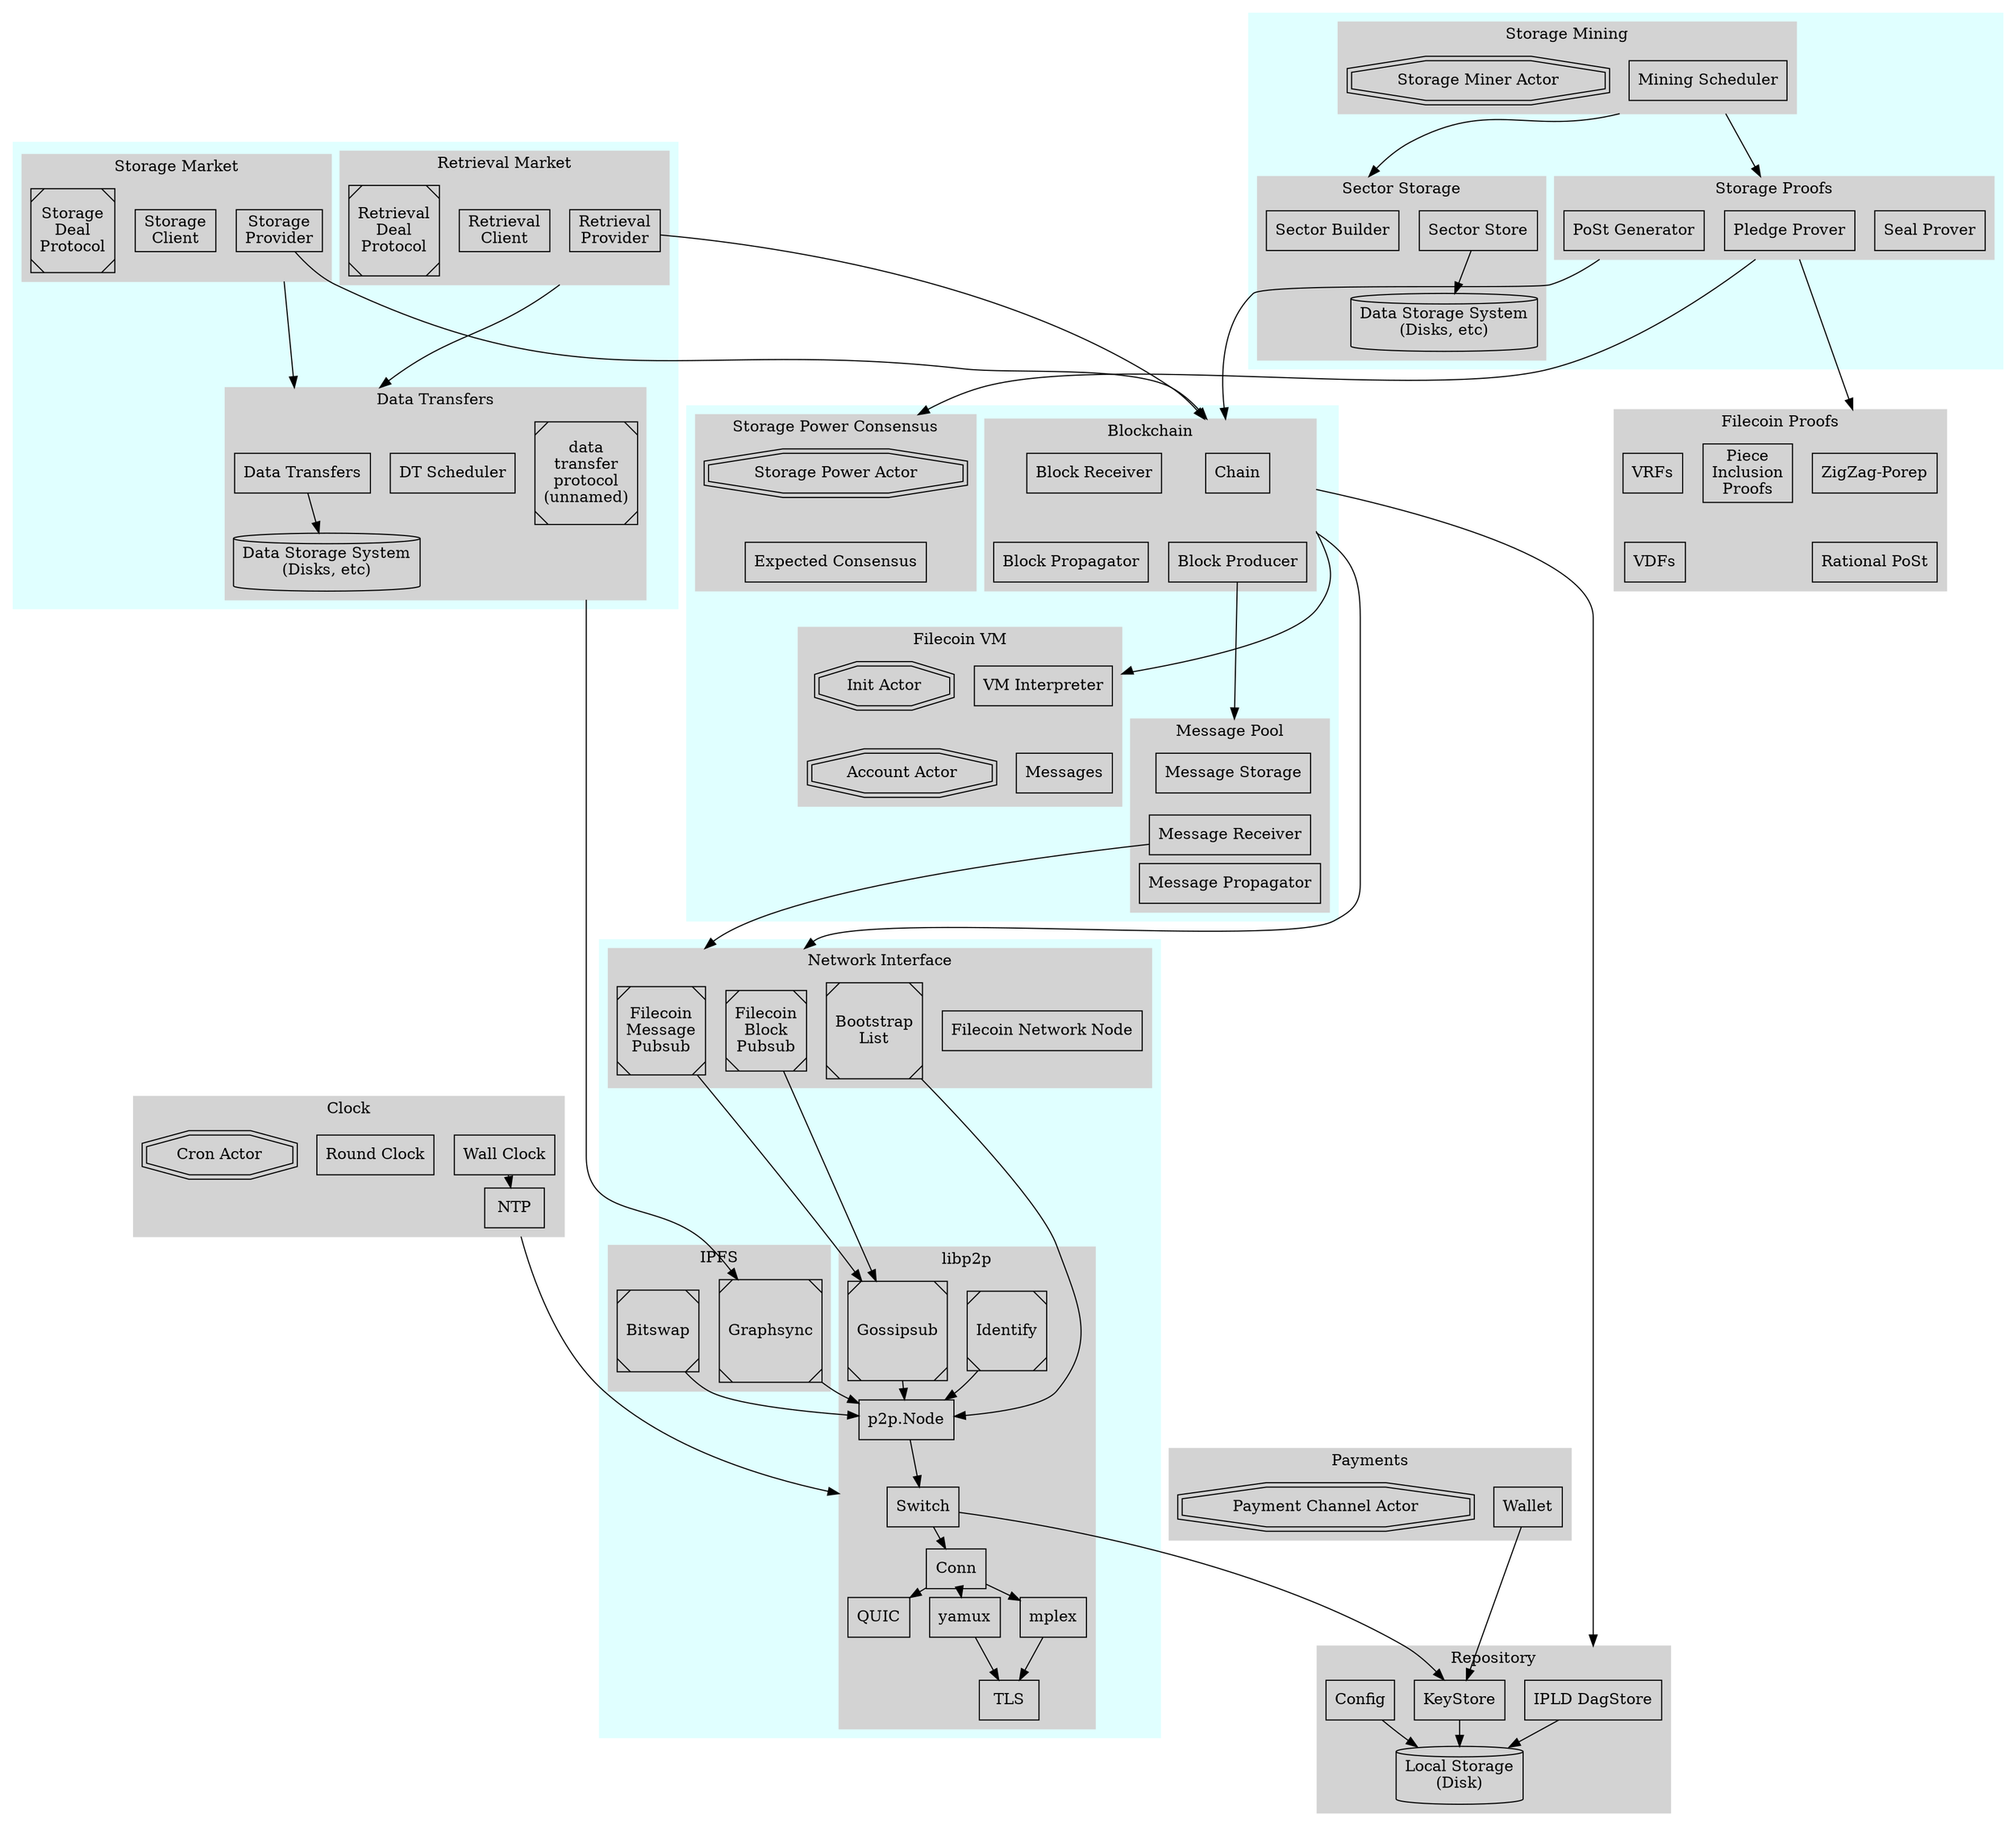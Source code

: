 digraph Filecoin {
  compound=true;
  ranksep=0.1;


  subgraph cluster_blockchain_subgroup {
    color=lightcyan1
    style=filled

    subgraph cluster_blockchain {
      style=filled
      color=lightgrey
      label = "Blockchain"

      { // components
        node [shape=box]
        "Chain"
        "Block Receiver"
        "Block Propagator"
        "Block Producer"
      }

      "Chain" -> "Block Producer" [style=invis]
      "Block Receiver" -> "Block Propagator" [style=invis]
    }

    subgraph cluster_vm {
      style=filled
      color=lightgrey
      label = "Filecoin VM"

      { // components
        node [shape=box]
        "VM Interpreter"
        "Messages"
      }

      { // actors
        node [shape=doubleoctagon]
        "Init Actor"
        "Account Actor"
      }

      "Init Actor" -> "Account Actor" [style=invis]
      "VM Interpreter" -> "Messages" [style=invis]
    }

    subgraph cluster_messagepool {
      style=filled
      color=lightgrey
      label = "Message Pool"

      { // components
        node [shape=box]
        "Message Storage"
        "Message Propagator"
        "Message Receiver"
      }

      "Message Storage" -> "Message Receiver" -> "Message Propagator" [style=invis]
    }


    subgraph cluster_storagepowerconsensus {
      style=filled
      color=lightgrey
      label = "Storage Power Consensus"

      { // components
        node [shape=box]
        "Expected Consensus"
      }

      { // actors
        node [shape=doubleoctagon]
        "Storage Power Actor"
      }

      "Storage Power Actor" -> "Expected Consensus" [style=invis]
    }
  }


  subgraph cluster_payments {
    style=filled
    color=lightgrey
    label = "Payments"

    { // components
      node [shape=box]
      "Wallet"
    }

    { // actors
      node [shape=doubleoctagon]
      "Payment Channel Actor"
    }
  }

  subgraph cluster_markets {
    color=lightcyan1
    style=filled

    subgraph cluster_storagemarket {
      style=filled
      color=lightgrey
      label = "Storage Market"

      { // components
        node [shape=box]
        "Storage Provider" [label="Storage\nProvider"]
        "Storage Client" [label="Storage\nClient"]
      }

      { // libp2p protocols
        node [shape=Msquare]
        "Storage Deal Protocol" [label="Storage\nDeal\nProtocol"]
      }

    }

    subgraph cluster_retrievalmarket {
      style=filled
      color=lightgrey
      label = "Retrieval Market"

      { // components
        node [shape=box]
        "Retrieval Provider" [label="Retrieval\nProvider"]
        "Retrieval Client" [label="Retrieval\nClient"]
      }

      { // libp2p protocols
        node [shape=Msquare]
        "Retrieval Deal Protocol" [label="Retrieval\nDeal\nProtocol"]
      }

    }

    subgraph cluster_datatransfers {
      style=filled
      color=lightgrey
      label = "Data Transfers"

      { // components
        node [shape=box]
        "Data Transfers"
        "DT Scheduler"
      }

      { // libp2p protocols
        node [shape=Msquare]
        "AuthSwap" [label="data\ntransfer\nprotocol\n(unnamed)"]
      }

      "Disk2" [shape=cylinder, label="Data Storage System\n(Disks, etc)"]

      "Data Transfers" -> "Disk2"

    }
  }

  subgraph cluster_storageminerprocess {
    color=lightcyan1
    style=filled

    subgraph cluster_storagemining {
      style=filled
      color=lightgrey
      label = "Storage Mining"

      { // components
        node [shape=box]
        "Mining Scheduler"
      }

      { // actors
        node [shape=doubleoctagon]
        "Storage Miner Actor"
      }
    }

    subgraph cluster_sectorstorage {
      style=filled
      color=lightgrey
      label = "Sector Storage"

      { // components
        node [shape=box]
        "Sector Store"
        "Sector Builder"
      }
      "Disks" [shape=cylinder, label="Data Storage System\n(Disks, etc)"]

      "Sector Store"
      "Sector Builder"
      "Sector Store" -> "Disks"
    }

    subgraph cluster_filproofs_subsystem {
      style=filled
      color=lightgrey
      label = "Storage Proofs"

      { // components
        node [shape=box]
        "Seal Prover"
        "PoSt Generator"
        "Pledge Prover"
      } 
    }
  }
    
  subgraph cluster_filproofs_lib {
    style=filled
    color=lightgrey
    label = "Filecoin Proofs"

    { // components
      node [shape=box]
      "ZigZag-Porep"
      "Rational PoSt"
      "Piece Inclusion Proofs" [label="Piece\nInclusion\nProofs"]
      "VRFs"
      "VDFs"
    }

    "ZigZag-Porep" -> "Rational PoSt" [style=invis]
    VRFs -> VDFs [style=invis]
  }
 

  subgraph cluster_clock {
    style=filled
    color=lightgrey
    label = "Clock"

    { // components
      node [shape=box]
      "Wall Clock"
      "NTP"
      "Round Clock"
    }

    { // actors
      node [shape=doubleoctagon]
      "Cron Actor"
    }

    { // libp2p protocols
      node [shape=Msquare]
      "NTP"
    }
    "Wall Clock" -> "NTP"
  }

  subgraph cluster_repository {
    style=filled
    color=lightgrey
    label = "Repository"

    { // components
      node [shape=box]
      "Config"
      "KeyStore"
      "IPLD DagStore"
    }
    "Local Storage" [shape=cylinder,label="Local Storage\n(Disk)"]

    "IPLD DagStore" -> "Local Storage"
    "Config" -> "Local Storage"
    "KeyStore" -> "Local Storage"
  }



  subgraph cluster_net {
    color=lightcyan1
    style=filled

    subgraph cluster_network {
      style=filled
      color=lightgrey
      label = "Network Interface"

      { // components
        node [shape=box]
        "Filecoin Network Node"
      }

      { // libp2p protocols
        node [shape=Msquare]
        "Block Pubsub" [label="Filecoin\nBlock\nPubsub"]
        "Message Pubsub" [label="Filecoin\nMessage\nPubsub"]
        "Bootstrap List" [label="Bootstrap\nList"]
      }
    }

    subgraph cluster_ipfs {
      style=filled
      color=lightgrey
      label = "IPFS"

      { // libp2p protocols
        node [shape=Msquare]
        "Graphsync"
        "Bitswap"
      }
    }

    subgraph cluster_libp2p {
      style=filled
      color=lightgrey
      label = "libp2p"

      { // components
        node [shape=box]
        "p2p.Node"
        "Switch"
        "Conn"
        "TLS"
        "QUIC"
        "yamux"
        "mplex"
      }

      { // libp2p protocols
        node [shape=Msquare]
        "Identify"
        "Gossipsub"
      }

      "Identify" -> "p2p.Node"
      "Gossipsub" -> "p2p.Node"
      "Graphsync" -> "p2p.Node"
      "Bitswap" -> "p2p.Node"

      "p2p.Node" -> "Switch"
      "Switch" -> "Conn"
      "Conn" -> "QUIC"
      "Conn" -> "yamux" -> "TLS"
      "Conn" -> "mplex" -> "TLS"
    }
  }



  // cross module links
  {
    edge [minlen=3]
    "Chain" -> "VM Interpreter" [ltail=cluster_blockchain, lhead=cluster_vm]
    // "Message Pool" -> "Messages" [ltail=cluster_messagepool]
    // "Chain" -> "Expected Consensus" [ltail=cluster_blockchain, lhead=cluster_storagepowerconsensus]
    "Pledge Prover" -> "Storage Power Actor" [ltail=cluster_filproofs_subsystem, lhead=cluster_storagepowerconsensus]
    "Block Pubsub" -> "Gossipsub"
    "Message Pubsub" -> "Gossipsub"
    "Storage Provider" -> "Chain" [ltail=cluster_blockchain, lhead=cluster_blockchain]
    "Retrieval Provider" -> "Chain" [ltail=cluster_blockchain, lhead=cluster_blockchain]
    "Mining Scheduler" -> "Pledge Prover" [ltail=cluster_storagemining, lhead=cluster_filproofs_subsystem]
    "Mining Scheduler" -> "Sector Builder" [ltail=cluster_storagemining, lhead=cluster_sectorstorage]
    "PoSt Generator" -> "Chain" [ltail=cluster_filproofs_subsystem, lhead=cluster_blockchain]
    "Chain" -> "IPLD DagStore" [ltail=cluster_blockchain, lhead=cluster_repository]
    "AuthSwap" -> "Graphsync" [ltail=cluster_datatransfers]
    "Storage Provider" -> "Data Transfers" [ltail=cluster_storagemarket, lhead=cluster_datatransfers]
    "Retrieval Provider" -> "Data Transfers" [ltail=cluster_retrievalmarket, lhead=cluster_datatransfers]
    "Block Receiver" -> "Block Pubsub" [ltail=cluster_blockchain, lhead=cluster_network]
    "Message Receiver" -> "Message Pubsub" [ltail=cluster_blockchain, lhead=cluster_network]
    // "Message Storage" -> "IPLD DagStore" [ltail=cluster_blockchain, lhead=cluster_repository]
    "Switch" -> "KeyStore"
    "NTP" -> "Switch" [ltail=cluster_clock, lhead=cluster_libp2p]
    "Bootstrap List" -> "p2p.Node"
    "Block Producer" -> "Message Storage" [lhead=cluster_messagepool]
    "Pledge Prover" -> "ZigZag-Porep" [ltail=cluster_filproofs_subsystem, lhead=cluster_filproofs_lib]
    "Wallet" -> "KeyStore"
    // "Block Producer" -> "PoSt Generator" [style=dashed]
  }
}
